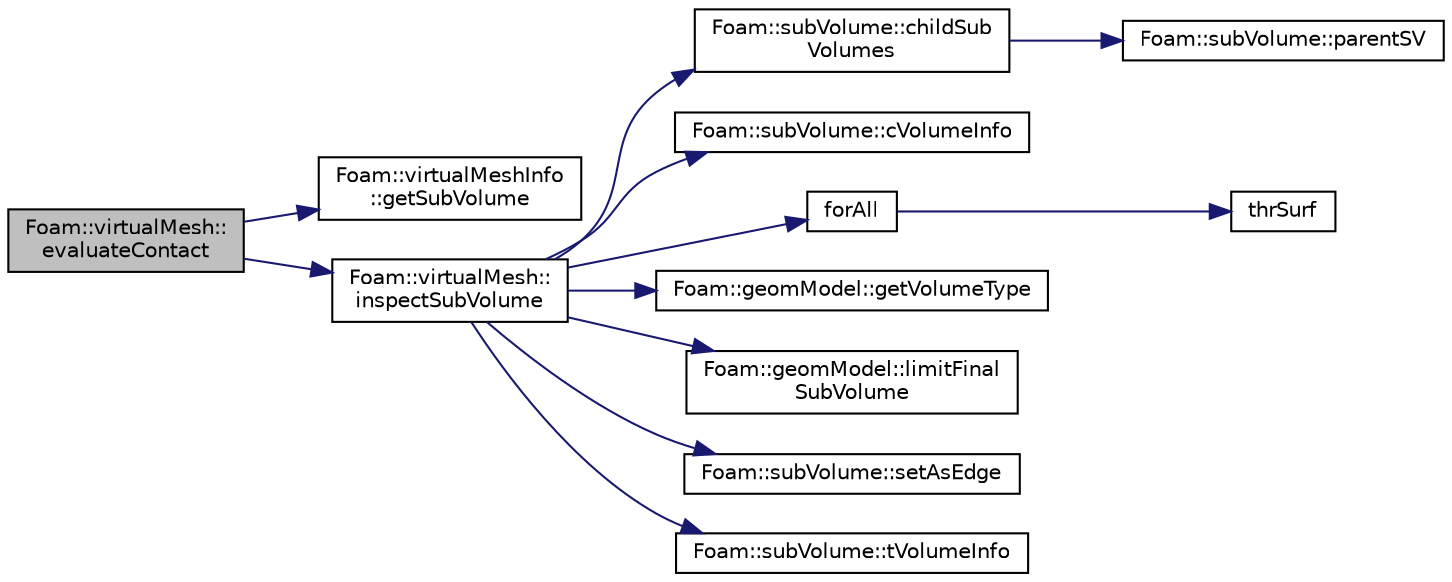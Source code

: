 digraph "Foam::virtualMesh::evaluateContact"
{
 // LATEX_PDF_SIZE
  edge [fontname="Helvetica",fontsize="10",labelfontname="Helvetica",labelfontsize="10"];
  node [fontname="Helvetica",fontsize="10",shape=record];
  rankdir="LR";
  Node1 [label="Foam::virtualMesh::\levaluateContact",height=0.2,width=0.4,color="black", fillcolor="grey75", style="filled", fontcolor="black",tooltip=" "];
  Node1 -> Node2 [color="midnightblue",fontsize="10",style="solid"];
  Node2 [label="Foam::virtualMeshInfo\l::getSubVolume",height=0.2,width=0.4,color="black", fillcolor="white", style="filled",URL="$structFoam_1_1virtualMeshInfo.html#afcfe37715251da66a52189630a4ce75c",tooltip=" "];
  Node1 -> Node3 [color="midnightblue",fontsize="10",style="solid"];
  Node3 [label="Foam::virtualMesh::\linspectSubVolume",height=0.2,width=0.4,color="black", fillcolor="white", style="filled",URL="$classFoam_1_1virtualMesh.html#a9a5a301b8abbd7752fcd7b7c736d1ff9",tooltip=" "];
  Node3 -> Node4 [color="midnightblue",fontsize="10",style="solid"];
  Node4 [label="Foam::subVolume::childSub\lVolumes",height=0.2,width=0.4,color="black", fillcolor="white", style="filled",URL="$classFoam_1_1subVolume.html#a7d5a37765ab19e606f30a29c53ecb4c6",tooltip=" "];
  Node4 -> Node5 [color="midnightblue",fontsize="10",style="solid"];
  Node5 [label="Foam::subVolume::parentSV",height=0.2,width=0.4,color="black", fillcolor="white", style="filled",URL="$classFoam_1_1subVolume.html#add59543c709c38accaa892effd8551fb",tooltip=" "];
  Node3 -> Node6 [color="midnightblue",fontsize="10",style="solid"];
  Node6 [label="Foam::subVolume::cVolumeInfo",height=0.2,width=0.4,color="black", fillcolor="white", style="filled",URL="$classFoam_1_1subVolume.html#a8c23e8432056b3a8e31bee18a462d6f2",tooltip=" "];
  Node3 -> Node7 [color="midnightblue",fontsize="10",style="solid"];
  Node7 [label="forAll",height=0.2,width=0.4,color="black", fillcolor="white", style="filled",URL="$addModels_2initializeAddModels_8H.html#adcd69a620b2d93c893cbf0e92bb7c5d7",tooltip=" "];
  Node7 -> Node8 [color="midnightblue",fontsize="10",style="solid"];
  Node8 [label="thrSurf",height=0.2,width=0.4,color="black", fillcolor="white", style="filled",URL="$addModels_2initializeAddModels_8H.html#a12947c9cf4cff46d3d0a324e3e718f45",tooltip=" "];
  Node3 -> Node9 [color="midnightblue",fontsize="10",style="solid"];
  Node9 [label="Foam::geomModel::getVolumeType",height=0.2,width=0.4,color="black", fillcolor="white", style="filled",URL="$classFoam_1_1geomModel.html#ab177b3ff0fb1f3443ef7344b02f1a5c5",tooltip=" "];
  Node3 -> Node10 [color="midnightblue",fontsize="10",style="solid"];
  Node10 [label="Foam::geomModel::limitFinal\lSubVolume",height=0.2,width=0.4,color="black", fillcolor="white", style="filled",URL="$classFoam_1_1geomModel.html#ab697fc599a50c583d12d5a0397cecbcd",tooltip=" "];
  Node3 -> Node11 [color="midnightblue",fontsize="10",style="solid"];
  Node11 [label="Foam::subVolume::setAsEdge",height=0.2,width=0.4,color="black", fillcolor="white", style="filled",URL="$classFoam_1_1subVolume.html#a7fd1376c2cb8822c84accbb2414df694",tooltip=" "];
  Node3 -> Node12 [color="midnightblue",fontsize="10",style="solid"];
  Node12 [label="Foam::subVolume::tVolumeInfo",height=0.2,width=0.4,color="black", fillcolor="white", style="filled",URL="$classFoam_1_1subVolume.html#afb452a6f36fa797ed63f1ccdfd4532f9",tooltip=" "];
}
